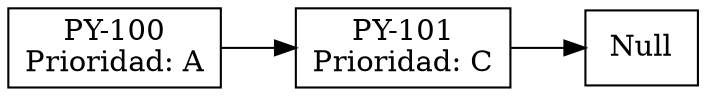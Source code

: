 digraph colaGraph{ 
 node[shape=box] 
 rankdir=LR;
nodoCola0x132711c[label="PY-100\nPrioridad: A"]; 
nodoCola0x13271fc[label="PY-101\nPrioridad: C"]; 


nodoCola0x132711c -> nodoCola0x13271fc
nodoCola0x13271fc -> Null 
} 
